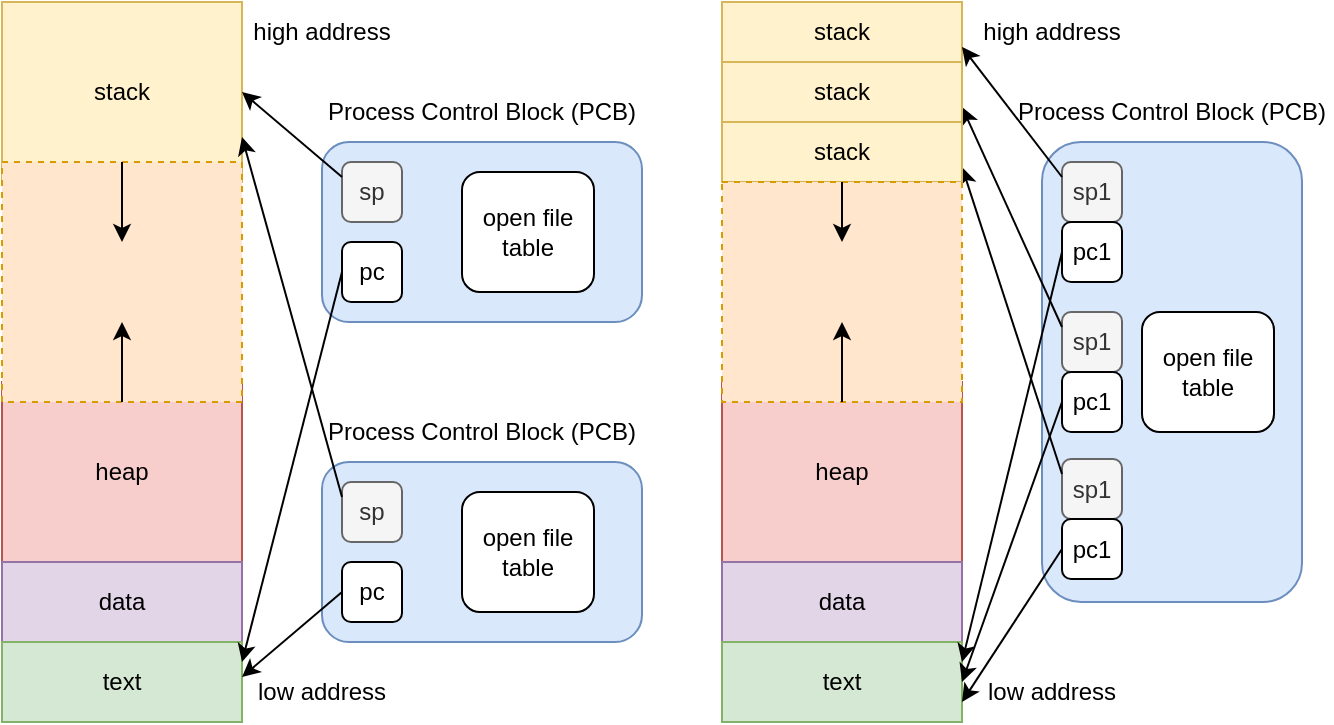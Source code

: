 <mxfile version="21.1.2" type="device">
  <diagram name="Page-1" id="Sb3vZ5taE85ThK_66o_c">
    <mxGraphModel dx="1234" dy="1083" grid="1" gridSize="10" guides="1" tooltips="1" connect="1" arrows="1" fold="1" page="1" pageScale="1" pageWidth="827" pageHeight="1169" math="0" shadow="0">
      <root>
        <mxCell id="0" />
        <mxCell id="1" parent="0" />
        <mxCell id="iVXkLvdWbM_xItmNLPFj-1" value="stack" style="rounded=0;whiteSpace=wrap;html=1;fillColor=#fff2cc;strokeColor=#d6b656;" parent="1" vertex="1">
          <mxGeometry x="40" y="40" width="120" height="90" as="geometry" />
        </mxCell>
        <mxCell id="iVXkLvdWbM_xItmNLPFj-3" value="heap" style="rounded=0;whiteSpace=wrap;html=1;fillColor=#f8cecc;strokeColor=#b85450;" parent="1" vertex="1">
          <mxGeometry x="40" y="230" width="120" height="90" as="geometry" />
        </mxCell>
        <mxCell id="iVXkLvdWbM_xItmNLPFj-4" value="data" style="rounded=0;whiteSpace=wrap;html=1;fillColor=#e1d5e7;strokeColor=#9673a6;" parent="1" vertex="1">
          <mxGeometry x="40" y="320" width="120" height="40" as="geometry" />
        </mxCell>
        <mxCell id="iVXkLvdWbM_xItmNLPFj-5" value="text" style="rounded=0;whiteSpace=wrap;html=1;fillColor=#d5e8d4;strokeColor=#82b366;" parent="1" vertex="1">
          <mxGeometry x="40" y="360" width="120" height="40" as="geometry" />
        </mxCell>
        <mxCell id="iVXkLvdWbM_xItmNLPFj-6" value="" style="rounded=0;whiteSpace=wrap;html=1;dashed=1;fillColor=#ffe6cc;strokeColor=#d79b00;" parent="1" vertex="1">
          <mxGeometry x="40" y="120" width="120" height="120" as="geometry" />
        </mxCell>
        <mxCell id="iVXkLvdWbM_xItmNLPFj-8" value="" style="endArrow=classic;html=1;rounded=0;exitX=0.5;exitY=0;exitDx=0;exitDy=0;" parent="1" source="iVXkLvdWbM_xItmNLPFj-6" edge="1">
          <mxGeometry width="50" height="50" relative="1" as="geometry">
            <mxPoint x="178" y="318" as="sourcePoint" />
            <mxPoint x="100" y="160" as="targetPoint" />
          </mxGeometry>
        </mxCell>
        <mxCell id="iVXkLvdWbM_xItmNLPFj-9" value="" style="endArrow=classic;html=1;rounded=0;exitX=0.5;exitY=1;exitDx=0;exitDy=0;" parent="1" source="iVXkLvdWbM_xItmNLPFj-6" edge="1">
          <mxGeometry width="50" height="50" relative="1" as="geometry">
            <mxPoint x="110" y="140" as="sourcePoint" />
            <mxPoint x="100" y="200" as="targetPoint" />
          </mxGeometry>
        </mxCell>
        <mxCell id="iVXkLvdWbM_xItmNLPFj-10" value="high address" style="text;html=1;strokeColor=none;fillColor=none;align=center;verticalAlign=middle;whiteSpace=wrap;rounded=0;" parent="1" vertex="1">
          <mxGeometry x="160" y="40" width="80" height="30" as="geometry" />
        </mxCell>
        <mxCell id="iVXkLvdWbM_xItmNLPFj-11" value="low address" style="text;html=1;strokeColor=none;fillColor=none;align=center;verticalAlign=middle;whiteSpace=wrap;rounded=0;" parent="1" vertex="1">
          <mxGeometry x="160" y="370" width="80" height="30" as="geometry" />
        </mxCell>
        <mxCell id="iVXkLvdWbM_xItmNLPFj-13" value="" style="rounded=1;whiteSpace=wrap;html=1;fillColor=#dae8fc;strokeColor=#6c8ebf;" parent="1" vertex="1">
          <mxGeometry x="200" y="110" width="160" height="90" as="geometry" />
        </mxCell>
        <mxCell id="iVXkLvdWbM_xItmNLPFj-14" value="sp" style="rounded=1;whiteSpace=wrap;html=1;fillColor=#f5f5f5;fontColor=#333333;strokeColor=#666666;" parent="1" vertex="1">
          <mxGeometry x="210" y="120" width="30" height="30" as="geometry" />
        </mxCell>
        <mxCell id="iVXkLvdWbM_xItmNLPFj-15" value="pc" style="rounded=1;whiteSpace=wrap;html=1;" parent="1" vertex="1">
          <mxGeometry x="210" y="160" width="30" height="30" as="geometry" />
        </mxCell>
        <mxCell id="iVXkLvdWbM_xItmNLPFj-16" value="open file table" style="rounded=1;whiteSpace=wrap;html=1;" parent="1" vertex="1">
          <mxGeometry x="270" y="125" width="66" height="60" as="geometry" />
        </mxCell>
        <mxCell id="iVXkLvdWbM_xItmNLPFj-17" value="" style="endArrow=classic;html=1;rounded=0;exitX=0;exitY=0.25;exitDx=0;exitDy=0;entryX=1;entryY=0.5;entryDx=0;entryDy=0;" parent="1" source="iVXkLvdWbM_xItmNLPFj-14" target="iVXkLvdWbM_xItmNLPFj-1" edge="1">
          <mxGeometry width="50" height="50" relative="1" as="geometry">
            <mxPoint x="230" y="340" as="sourcePoint" />
            <mxPoint x="280" y="290" as="targetPoint" />
          </mxGeometry>
        </mxCell>
        <mxCell id="iVXkLvdWbM_xItmNLPFj-18" value="" style="endArrow=classic;html=1;rounded=0;exitX=0;exitY=0.5;exitDx=0;exitDy=0;entryX=1;entryY=0.25;entryDx=0;entryDy=0;" parent="1" source="iVXkLvdWbM_xItmNLPFj-15" target="iVXkLvdWbM_xItmNLPFj-5" edge="1">
          <mxGeometry width="50" height="50" relative="1" as="geometry">
            <mxPoint x="180" y="370" as="sourcePoint" />
            <mxPoint x="230" y="320" as="targetPoint" />
          </mxGeometry>
        </mxCell>
        <mxCell id="iVXkLvdWbM_xItmNLPFj-19" value="Process Control Block (PCB)" style="text;html=1;strokeColor=none;fillColor=none;align=center;verticalAlign=middle;whiteSpace=wrap;rounded=0;" parent="1" vertex="1">
          <mxGeometry x="200" y="80" width="160" height="30" as="geometry" />
        </mxCell>
        <mxCell id="iVXkLvdWbM_xItmNLPFj-20" value="stack" style="rounded=0;whiteSpace=wrap;html=1;fillColor=#fff2cc;strokeColor=#d6b656;" parent="1" vertex="1">
          <mxGeometry x="400" y="40" width="120" height="30" as="geometry" />
        </mxCell>
        <mxCell id="iVXkLvdWbM_xItmNLPFj-21" value="heap" style="rounded=0;whiteSpace=wrap;html=1;fillColor=#f8cecc;strokeColor=#b85450;" parent="1" vertex="1">
          <mxGeometry x="400" y="230" width="120" height="90" as="geometry" />
        </mxCell>
        <mxCell id="iVXkLvdWbM_xItmNLPFj-22" value="data" style="rounded=0;whiteSpace=wrap;html=1;fillColor=#e1d5e7;strokeColor=#9673a6;" parent="1" vertex="1">
          <mxGeometry x="400" y="320" width="120" height="40" as="geometry" />
        </mxCell>
        <mxCell id="iVXkLvdWbM_xItmNLPFj-23" value="text" style="rounded=0;whiteSpace=wrap;html=1;fillColor=#d5e8d4;strokeColor=#82b366;" parent="1" vertex="1">
          <mxGeometry x="400" y="360" width="120" height="40" as="geometry" />
        </mxCell>
        <mxCell id="iVXkLvdWbM_xItmNLPFj-27" value="high address" style="text;html=1;strokeColor=none;fillColor=none;align=center;verticalAlign=middle;whiteSpace=wrap;rounded=0;" parent="1" vertex="1">
          <mxGeometry x="520" y="40" width="90" height="30" as="geometry" />
        </mxCell>
        <mxCell id="iVXkLvdWbM_xItmNLPFj-28" value="low address" style="text;html=1;strokeColor=none;fillColor=none;align=center;verticalAlign=middle;whiteSpace=wrap;rounded=0;" parent="1" vertex="1">
          <mxGeometry x="520" y="370" width="90" height="30" as="geometry" />
        </mxCell>
        <mxCell id="iVXkLvdWbM_xItmNLPFj-29" value="" style="rounded=1;whiteSpace=wrap;html=1;fillColor=#dae8fc;strokeColor=#6c8ebf;" parent="1" vertex="1">
          <mxGeometry x="560" y="110" width="130" height="230" as="geometry" />
        </mxCell>
        <mxCell id="iVXkLvdWbM_xItmNLPFj-30" value="sp1" style="rounded=1;whiteSpace=wrap;html=1;fillColor=#f5f5f5;fontColor=#333333;strokeColor=#666666;" parent="1" vertex="1">
          <mxGeometry x="570" y="120" width="30" height="30" as="geometry" />
        </mxCell>
        <mxCell id="iVXkLvdWbM_xItmNLPFj-31" value="pc1" style="rounded=1;whiteSpace=wrap;html=1;" parent="1" vertex="1">
          <mxGeometry x="570" y="150" width="30" height="30" as="geometry" />
        </mxCell>
        <mxCell id="iVXkLvdWbM_xItmNLPFj-32" value="open file table" style="rounded=1;whiteSpace=wrap;html=1;" parent="1" vertex="1">
          <mxGeometry x="610" y="195" width="66" height="60" as="geometry" />
        </mxCell>
        <mxCell id="iVXkLvdWbM_xItmNLPFj-33" value="" style="endArrow=classic;html=1;rounded=0;exitX=0;exitY=0.25;exitDx=0;exitDy=0;entryX=1;entryY=0.75;entryDx=0;entryDy=0;" parent="1" source="iVXkLvdWbM_xItmNLPFj-30" target="iVXkLvdWbM_xItmNLPFj-20" edge="1">
          <mxGeometry width="50" height="50" relative="1" as="geometry">
            <mxPoint x="590" y="340" as="sourcePoint" />
            <mxPoint x="640" y="290" as="targetPoint" />
          </mxGeometry>
        </mxCell>
        <mxCell id="iVXkLvdWbM_xItmNLPFj-34" value="" style="endArrow=classic;html=1;rounded=0;exitX=0;exitY=0.5;exitDx=0;exitDy=0;entryX=1;entryY=0.25;entryDx=0;entryDy=0;" parent="1" source="iVXkLvdWbM_xItmNLPFj-31" target="iVXkLvdWbM_xItmNLPFj-23" edge="1">
          <mxGeometry width="50" height="50" relative="1" as="geometry">
            <mxPoint x="540" y="370" as="sourcePoint" />
            <mxPoint x="590" y="320" as="targetPoint" />
          </mxGeometry>
        </mxCell>
        <mxCell id="iVXkLvdWbM_xItmNLPFj-35" value="Process Control Block (PCB)" style="text;html=1;strokeColor=none;fillColor=none;align=center;verticalAlign=middle;whiteSpace=wrap;rounded=0;" parent="1" vertex="1">
          <mxGeometry x="545" y="80" width="160" height="30" as="geometry" />
        </mxCell>
        <mxCell id="iVXkLvdWbM_xItmNLPFj-40" value="sp1" style="rounded=1;whiteSpace=wrap;html=1;fillColor=#f5f5f5;fontColor=#333333;strokeColor=#666666;" parent="1" vertex="1">
          <mxGeometry x="570" y="195" width="30" height="30" as="geometry" />
        </mxCell>
        <mxCell id="iVXkLvdWbM_xItmNLPFj-41" value="pc1" style="rounded=1;whiteSpace=wrap;html=1;" parent="1" vertex="1">
          <mxGeometry x="570" y="225" width="30" height="30" as="geometry" />
        </mxCell>
        <mxCell id="iVXkLvdWbM_xItmNLPFj-42" value="" style="endArrow=classic;html=1;rounded=0;exitX=0;exitY=0.25;exitDx=0;exitDy=0;entryX=1;entryY=0.75;entryDx=0;entryDy=0;" parent="1" source="iVXkLvdWbM_xItmNLPFj-40" target="iVXkLvdWbM_xItmNLPFj-48" edge="1">
          <mxGeometry width="50" height="50" relative="1" as="geometry">
            <mxPoint x="590" y="415" as="sourcePoint" />
            <mxPoint x="520" y="160" as="targetPoint" />
          </mxGeometry>
        </mxCell>
        <mxCell id="iVXkLvdWbM_xItmNLPFj-43" value="" style="endArrow=classic;html=1;rounded=0;exitX=0;exitY=0.5;exitDx=0;exitDy=0;entryX=1;entryY=0.5;entryDx=0;entryDy=0;" parent="1" source="iVXkLvdWbM_xItmNLPFj-41" target="iVXkLvdWbM_xItmNLPFj-23" edge="1">
          <mxGeometry width="50" height="50" relative="1" as="geometry">
            <mxPoint x="540" y="445" as="sourcePoint" />
            <mxPoint x="520" y="453" as="targetPoint" />
          </mxGeometry>
        </mxCell>
        <mxCell id="iVXkLvdWbM_xItmNLPFj-44" value="sp1" style="rounded=1;whiteSpace=wrap;html=1;fillColor=#f5f5f5;fontColor=#333333;strokeColor=#666666;" parent="1" vertex="1">
          <mxGeometry x="570" y="268.5" width="30" height="30" as="geometry" />
        </mxCell>
        <mxCell id="iVXkLvdWbM_xItmNLPFj-45" value="pc1" style="rounded=1;whiteSpace=wrap;html=1;" parent="1" vertex="1">
          <mxGeometry x="570" y="298.5" width="30" height="30" as="geometry" />
        </mxCell>
        <mxCell id="iVXkLvdWbM_xItmNLPFj-46" value="" style="endArrow=classic;html=1;rounded=0;exitX=0;exitY=0.25;exitDx=0;exitDy=0;entryX=1;entryY=0.75;entryDx=0;entryDy=0;" parent="1" source="iVXkLvdWbM_xItmNLPFj-44" target="iVXkLvdWbM_xItmNLPFj-49" edge="1">
          <mxGeometry width="50" height="50" relative="1" as="geometry">
            <mxPoint x="590" y="488.5" as="sourcePoint" />
            <mxPoint x="520" y="233.5" as="targetPoint" />
          </mxGeometry>
        </mxCell>
        <mxCell id="iVXkLvdWbM_xItmNLPFj-47" value="" style="endArrow=classic;html=1;rounded=0;exitX=0;exitY=0.5;exitDx=0;exitDy=0;entryX=1;entryY=0.75;entryDx=0;entryDy=0;" parent="1" source="iVXkLvdWbM_xItmNLPFj-45" target="iVXkLvdWbM_xItmNLPFj-23" edge="1">
          <mxGeometry width="50" height="50" relative="1" as="geometry">
            <mxPoint x="540" y="518.5" as="sourcePoint" />
            <mxPoint x="520" y="526.5" as="targetPoint" />
          </mxGeometry>
        </mxCell>
        <mxCell id="iVXkLvdWbM_xItmNLPFj-48" value="stack" style="rounded=0;whiteSpace=wrap;html=1;fillColor=#fff2cc;strokeColor=#d6b656;" parent="1" vertex="1">
          <mxGeometry x="400" y="70" width="120" height="30" as="geometry" />
        </mxCell>
        <mxCell id="iVXkLvdWbM_xItmNLPFj-49" value="stack" style="rounded=0;whiteSpace=wrap;html=1;fillColor=#fff2cc;strokeColor=#d6b656;" parent="1" vertex="1">
          <mxGeometry x="400" y="100" width="120" height="30" as="geometry" />
        </mxCell>
        <mxCell id="iVXkLvdWbM_xItmNLPFj-24" value="" style="rounded=0;whiteSpace=wrap;html=1;dashed=1;fillColor=#ffe6cc;strokeColor=#d79b00;" parent="1" vertex="1">
          <mxGeometry x="400" y="130" width="120" height="110" as="geometry" />
        </mxCell>
        <mxCell id="iVXkLvdWbM_xItmNLPFj-25" value="" style="endArrow=classic;html=1;rounded=0;exitX=0.5;exitY=0;exitDx=0;exitDy=0;" parent="1" source="iVXkLvdWbM_xItmNLPFj-24" edge="1">
          <mxGeometry width="50" height="50" relative="1" as="geometry">
            <mxPoint x="538" y="318" as="sourcePoint" />
            <mxPoint x="460" y="160" as="targetPoint" />
          </mxGeometry>
        </mxCell>
        <mxCell id="iVXkLvdWbM_xItmNLPFj-26" value="" style="endArrow=classic;html=1;rounded=0;exitX=0.5;exitY=1;exitDx=0;exitDy=0;" parent="1" source="iVXkLvdWbM_xItmNLPFj-24" edge="1">
          <mxGeometry width="50" height="50" relative="1" as="geometry">
            <mxPoint x="470" y="140" as="sourcePoint" />
            <mxPoint x="460" y="200" as="targetPoint" />
          </mxGeometry>
        </mxCell>
        <mxCell id="OX-K08QJFi8e7gprUTfh-6" value="" style="rounded=1;whiteSpace=wrap;html=1;fillColor=#dae8fc;strokeColor=#6c8ebf;" vertex="1" parent="1">
          <mxGeometry x="200" y="270" width="160" height="90" as="geometry" />
        </mxCell>
        <mxCell id="OX-K08QJFi8e7gprUTfh-7" value="sp" style="rounded=1;whiteSpace=wrap;html=1;fillColor=#f5f5f5;fontColor=#333333;strokeColor=#666666;" vertex="1" parent="1">
          <mxGeometry x="210" y="280" width="30" height="30" as="geometry" />
        </mxCell>
        <mxCell id="OX-K08QJFi8e7gprUTfh-8" value="pc" style="rounded=1;whiteSpace=wrap;html=1;" vertex="1" parent="1">
          <mxGeometry x="210" y="320" width="30" height="30" as="geometry" />
        </mxCell>
        <mxCell id="OX-K08QJFi8e7gprUTfh-9" value="open file table" style="rounded=1;whiteSpace=wrap;html=1;" vertex="1" parent="1">
          <mxGeometry x="270" y="285" width="66" height="60" as="geometry" />
        </mxCell>
        <mxCell id="OX-K08QJFi8e7gprUTfh-15" value="Process Control Block (PCB)" style="text;html=1;strokeColor=none;fillColor=none;align=center;verticalAlign=middle;whiteSpace=wrap;rounded=0;" vertex="1" parent="1">
          <mxGeometry x="200" y="240" width="160" height="30" as="geometry" />
        </mxCell>
        <mxCell id="OX-K08QJFi8e7gprUTfh-16" value="" style="endArrow=classic;html=1;rounded=0;exitX=0;exitY=0.5;exitDx=0;exitDy=0;entryX=0;entryY=0.25;entryDx=0;entryDy=0;" edge="1" parent="1" source="OX-K08QJFi8e7gprUTfh-8" target="iVXkLvdWbM_xItmNLPFj-11">
          <mxGeometry width="50" height="50" relative="1" as="geometry">
            <mxPoint x="220" y="185" as="sourcePoint" />
            <mxPoint x="170" y="380" as="targetPoint" />
          </mxGeometry>
        </mxCell>
        <mxCell id="OX-K08QJFi8e7gprUTfh-17" value="" style="endArrow=classic;html=1;rounded=0;entryX=1;entryY=0.75;entryDx=0;entryDy=0;exitX=0;exitY=0.25;exitDx=0;exitDy=0;" edge="1" parent="1" source="OX-K08QJFi8e7gprUTfh-7" target="iVXkLvdWbM_xItmNLPFj-1">
          <mxGeometry width="50" height="50" relative="1" as="geometry">
            <mxPoint x="170" y="250" as="sourcePoint" />
            <mxPoint x="170" y="95" as="targetPoint" />
          </mxGeometry>
        </mxCell>
      </root>
    </mxGraphModel>
  </diagram>
</mxfile>
